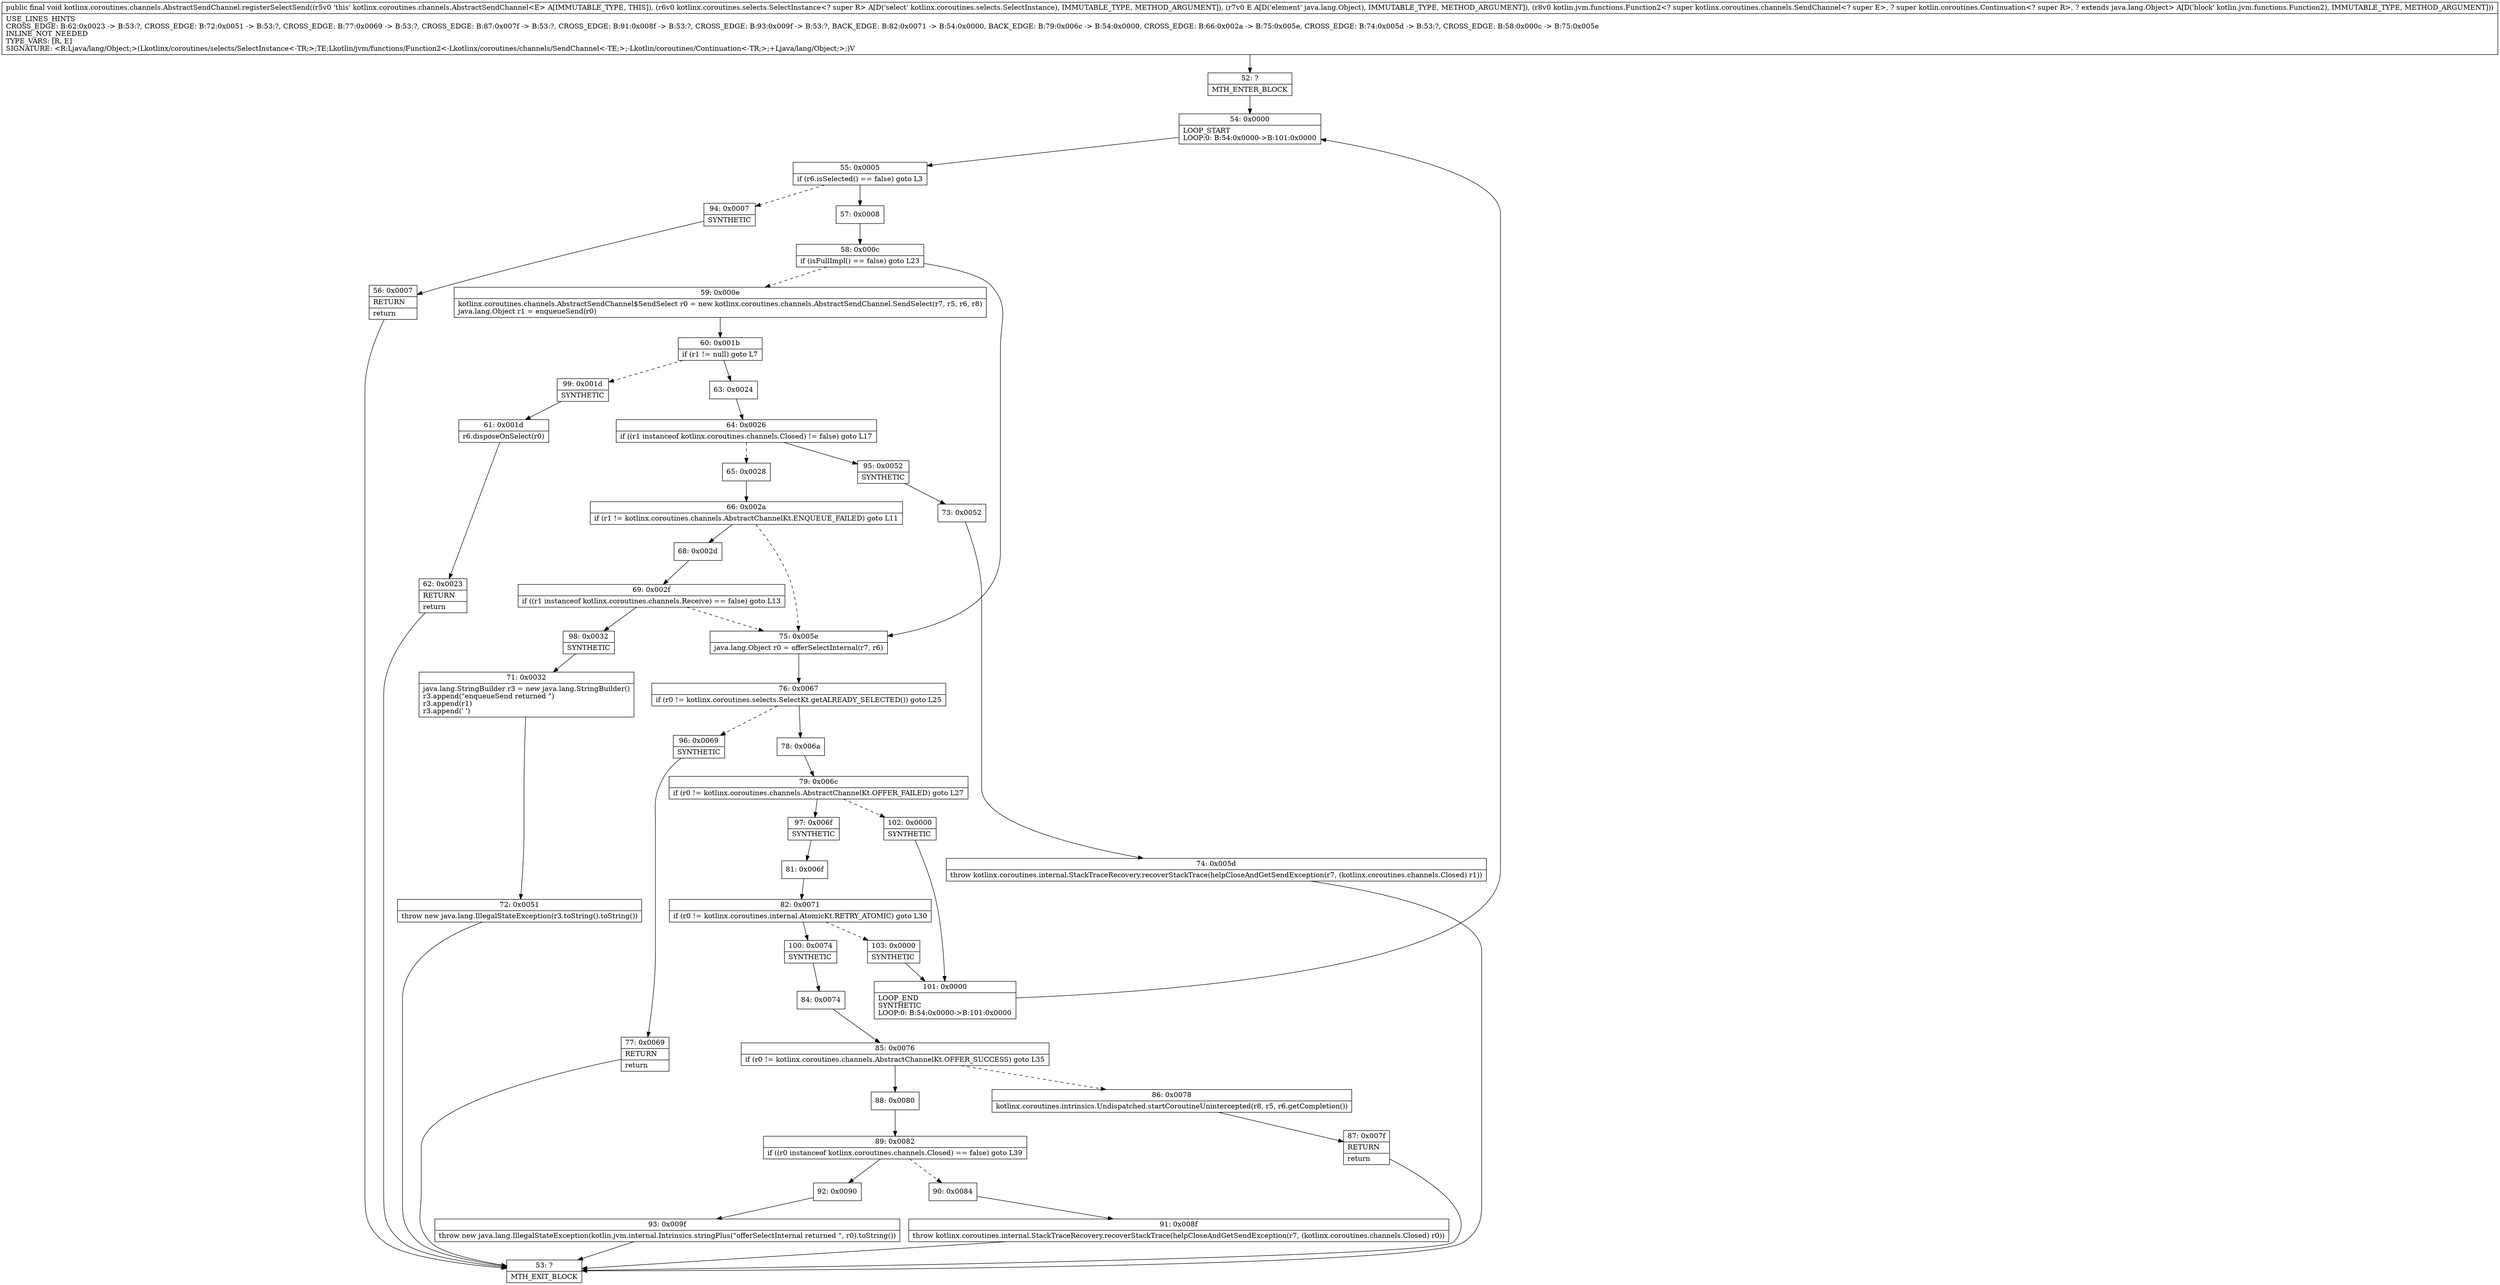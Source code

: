 digraph "CFG forkotlinx.coroutines.channels.AbstractSendChannel.registerSelectSend(Lkotlinx\/coroutines\/selects\/SelectInstance;Ljava\/lang\/Object;Lkotlin\/jvm\/functions\/Function2;)V" {
Node_52 [shape=record,label="{52\:\ ?|MTH_ENTER_BLOCK\l}"];
Node_54 [shape=record,label="{54\:\ 0x0000|LOOP_START\lLOOP:0: B:54:0x0000\-\>B:101:0x0000\l}"];
Node_55 [shape=record,label="{55\:\ 0x0005|if (r6.isSelected() == false) goto L3\l}"];
Node_57 [shape=record,label="{57\:\ 0x0008}"];
Node_58 [shape=record,label="{58\:\ 0x000c|if (isFullImpl() == false) goto L23\l}"];
Node_59 [shape=record,label="{59\:\ 0x000e|kotlinx.coroutines.channels.AbstractSendChannel$SendSelect r0 = new kotlinx.coroutines.channels.AbstractSendChannel.SendSelect(r7, r5, r6, r8)\ljava.lang.Object r1 = enqueueSend(r0)\l}"];
Node_60 [shape=record,label="{60\:\ 0x001b|if (r1 != null) goto L7\l}"];
Node_63 [shape=record,label="{63\:\ 0x0024}"];
Node_64 [shape=record,label="{64\:\ 0x0026|if ((r1 instanceof kotlinx.coroutines.channels.Closed) != false) goto L17\l}"];
Node_65 [shape=record,label="{65\:\ 0x0028}"];
Node_66 [shape=record,label="{66\:\ 0x002a|if (r1 != kotlinx.coroutines.channels.AbstractChannelKt.ENQUEUE_FAILED) goto L11\l}"];
Node_68 [shape=record,label="{68\:\ 0x002d}"];
Node_69 [shape=record,label="{69\:\ 0x002f|if ((r1 instanceof kotlinx.coroutines.channels.Receive) == false) goto L13\l}"];
Node_98 [shape=record,label="{98\:\ 0x0032|SYNTHETIC\l}"];
Node_71 [shape=record,label="{71\:\ 0x0032|java.lang.StringBuilder r3 = new java.lang.StringBuilder()\lr3.append(\"enqueueSend returned \")\lr3.append(r1)\lr3.append(' ')\l}"];
Node_72 [shape=record,label="{72\:\ 0x0051|throw new java.lang.IllegalStateException(r3.toString().toString())\l}"];
Node_53 [shape=record,label="{53\:\ ?|MTH_EXIT_BLOCK\l}"];
Node_95 [shape=record,label="{95\:\ 0x0052|SYNTHETIC\l}"];
Node_73 [shape=record,label="{73\:\ 0x0052}"];
Node_74 [shape=record,label="{74\:\ 0x005d|throw kotlinx.coroutines.internal.StackTraceRecovery.recoverStackTrace(helpCloseAndGetSendException(r7, (kotlinx.coroutines.channels.Closed) r1))\l}"];
Node_99 [shape=record,label="{99\:\ 0x001d|SYNTHETIC\l}"];
Node_61 [shape=record,label="{61\:\ 0x001d|r6.disposeOnSelect(r0)\l}"];
Node_62 [shape=record,label="{62\:\ 0x0023|RETURN\l|return\l}"];
Node_75 [shape=record,label="{75\:\ 0x005e|java.lang.Object r0 = offerSelectInternal(r7, r6)\l}"];
Node_76 [shape=record,label="{76\:\ 0x0067|if (r0 != kotlinx.coroutines.selects.SelectKt.getALREADY_SELECTED()) goto L25\l}"];
Node_78 [shape=record,label="{78\:\ 0x006a}"];
Node_79 [shape=record,label="{79\:\ 0x006c|if (r0 != kotlinx.coroutines.channels.AbstractChannelKt.OFFER_FAILED) goto L27\l}"];
Node_97 [shape=record,label="{97\:\ 0x006f|SYNTHETIC\l}"];
Node_81 [shape=record,label="{81\:\ 0x006f}"];
Node_82 [shape=record,label="{82\:\ 0x0071|if (r0 != kotlinx.coroutines.internal.AtomicKt.RETRY_ATOMIC) goto L30\l}"];
Node_100 [shape=record,label="{100\:\ 0x0074|SYNTHETIC\l}"];
Node_84 [shape=record,label="{84\:\ 0x0074}"];
Node_85 [shape=record,label="{85\:\ 0x0076|if (r0 != kotlinx.coroutines.channels.AbstractChannelKt.OFFER_SUCCESS) goto L35\l}"];
Node_86 [shape=record,label="{86\:\ 0x0078|kotlinx.coroutines.intrinsics.Undispatched.startCoroutineUnintercepted(r8, r5, r6.getCompletion())\l}"];
Node_87 [shape=record,label="{87\:\ 0x007f|RETURN\l|return\l}"];
Node_88 [shape=record,label="{88\:\ 0x0080}"];
Node_89 [shape=record,label="{89\:\ 0x0082|if ((r0 instanceof kotlinx.coroutines.channels.Closed) == false) goto L39\l}"];
Node_90 [shape=record,label="{90\:\ 0x0084}"];
Node_91 [shape=record,label="{91\:\ 0x008f|throw kotlinx.coroutines.internal.StackTraceRecovery.recoverStackTrace(helpCloseAndGetSendException(r7, (kotlinx.coroutines.channels.Closed) r0))\l}"];
Node_92 [shape=record,label="{92\:\ 0x0090}"];
Node_93 [shape=record,label="{93\:\ 0x009f|throw new java.lang.IllegalStateException(kotlin.jvm.internal.Intrinsics.stringPlus(\"offerSelectInternal returned \", r0).toString())\l}"];
Node_103 [shape=record,label="{103\:\ 0x0000|SYNTHETIC\l}"];
Node_101 [shape=record,label="{101\:\ 0x0000|LOOP_END\lSYNTHETIC\lLOOP:0: B:54:0x0000\-\>B:101:0x0000\l}"];
Node_102 [shape=record,label="{102\:\ 0x0000|SYNTHETIC\l}"];
Node_96 [shape=record,label="{96\:\ 0x0069|SYNTHETIC\l}"];
Node_77 [shape=record,label="{77\:\ 0x0069|RETURN\l|return\l}"];
Node_94 [shape=record,label="{94\:\ 0x0007|SYNTHETIC\l}"];
Node_56 [shape=record,label="{56\:\ 0x0007|RETURN\l|return\l}"];
MethodNode[shape=record,label="{public final void kotlinx.coroutines.channels.AbstractSendChannel.registerSelectSend((r5v0 'this' kotlinx.coroutines.channels.AbstractSendChannel\<E\> A[IMMUTABLE_TYPE, THIS]), (r6v0 kotlinx.coroutines.selects.SelectInstance\<? super R\> A[D('select' kotlinx.coroutines.selects.SelectInstance), IMMUTABLE_TYPE, METHOD_ARGUMENT]), (r7v0 E A[D('element' java.lang.Object), IMMUTABLE_TYPE, METHOD_ARGUMENT]), (r8v0 kotlin.jvm.functions.Function2\<? super kotlinx.coroutines.channels.SendChannel\<? super E\>, ? super kotlin.coroutines.Continuation\<? super R\>, ? extends java.lang.Object\> A[D('block' kotlin.jvm.functions.Function2), IMMUTABLE_TYPE, METHOD_ARGUMENT]))  | USE_LINES_HINTS\lCROSS_EDGE: B:62:0x0023 \-\> B:53:?, CROSS_EDGE: B:72:0x0051 \-\> B:53:?, CROSS_EDGE: B:77:0x0069 \-\> B:53:?, CROSS_EDGE: B:87:0x007f \-\> B:53:?, CROSS_EDGE: B:91:0x008f \-\> B:53:?, CROSS_EDGE: B:93:0x009f \-\> B:53:?, BACK_EDGE: B:82:0x0071 \-\> B:54:0x0000, BACK_EDGE: B:79:0x006c \-\> B:54:0x0000, CROSS_EDGE: B:66:0x002a \-\> B:75:0x005e, CROSS_EDGE: B:74:0x005d \-\> B:53:?, CROSS_EDGE: B:58:0x000c \-\> B:75:0x005e\lINLINE_NOT_NEEDED\lTYPE_VARS: [R, E]\lSIGNATURE: \<R:Ljava\/lang\/Object;\>(Lkotlinx\/coroutines\/selects\/SelectInstance\<\-TR;\>;TE;Lkotlin\/jvm\/functions\/Function2\<\-Lkotlinx\/coroutines\/channels\/SendChannel\<\-TE;\>;\-Lkotlin\/coroutines\/Continuation\<\-TR;\>;+Ljava\/lang\/Object;\>;)V\l}"];
MethodNode -> Node_52;Node_52 -> Node_54;
Node_54 -> Node_55;
Node_55 -> Node_57;
Node_55 -> Node_94[style=dashed];
Node_57 -> Node_58;
Node_58 -> Node_59[style=dashed];
Node_58 -> Node_75;
Node_59 -> Node_60;
Node_60 -> Node_63;
Node_60 -> Node_99[style=dashed];
Node_63 -> Node_64;
Node_64 -> Node_65[style=dashed];
Node_64 -> Node_95;
Node_65 -> Node_66;
Node_66 -> Node_68;
Node_66 -> Node_75[style=dashed];
Node_68 -> Node_69;
Node_69 -> Node_75[style=dashed];
Node_69 -> Node_98;
Node_98 -> Node_71;
Node_71 -> Node_72;
Node_72 -> Node_53;
Node_95 -> Node_73;
Node_73 -> Node_74;
Node_74 -> Node_53;
Node_99 -> Node_61;
Node_61 -> Node_62;
Node_62 -> Node_53;
Node_75 -> Node_76;
Node_76 -> Node_78;
Node_76 -> Node_96[style=dashed];
Node_78 -> Node_79;
Node_79 -> Node_97;
Node_79 -> Node_102[style=dashed];
Node_97 -> Node_81;
Node_81 -> Node_82;
Node_82 -> Node_100;
Node_82 -> Node_103[style=dashed];
Node_100 -> Node_84;
Node_84 -> Node_85;
Node_85 -> Node_86[style=dashed];
Node_85 -> Node_88;
Node_86 -> Node_87;
Node_87 -> Node_53;
Node_88 -> Node_89;
Node_89 -> Node_90[style=dashed];
Node_89 -> Node_92;
Node_90 -> Node_91;
Node_91 -> Node_53;
Node_92 -> Node_93;
Node_93 -> Node_53;
Node_103 -> Node_101;
Node_101 -> Node_54;
Node_102 -> Node_101;
Node_96 -> Node_77;
Node_77 -> Node_53;
Node_94 -> Node_56;
Node_56 -> Node_53;
}

